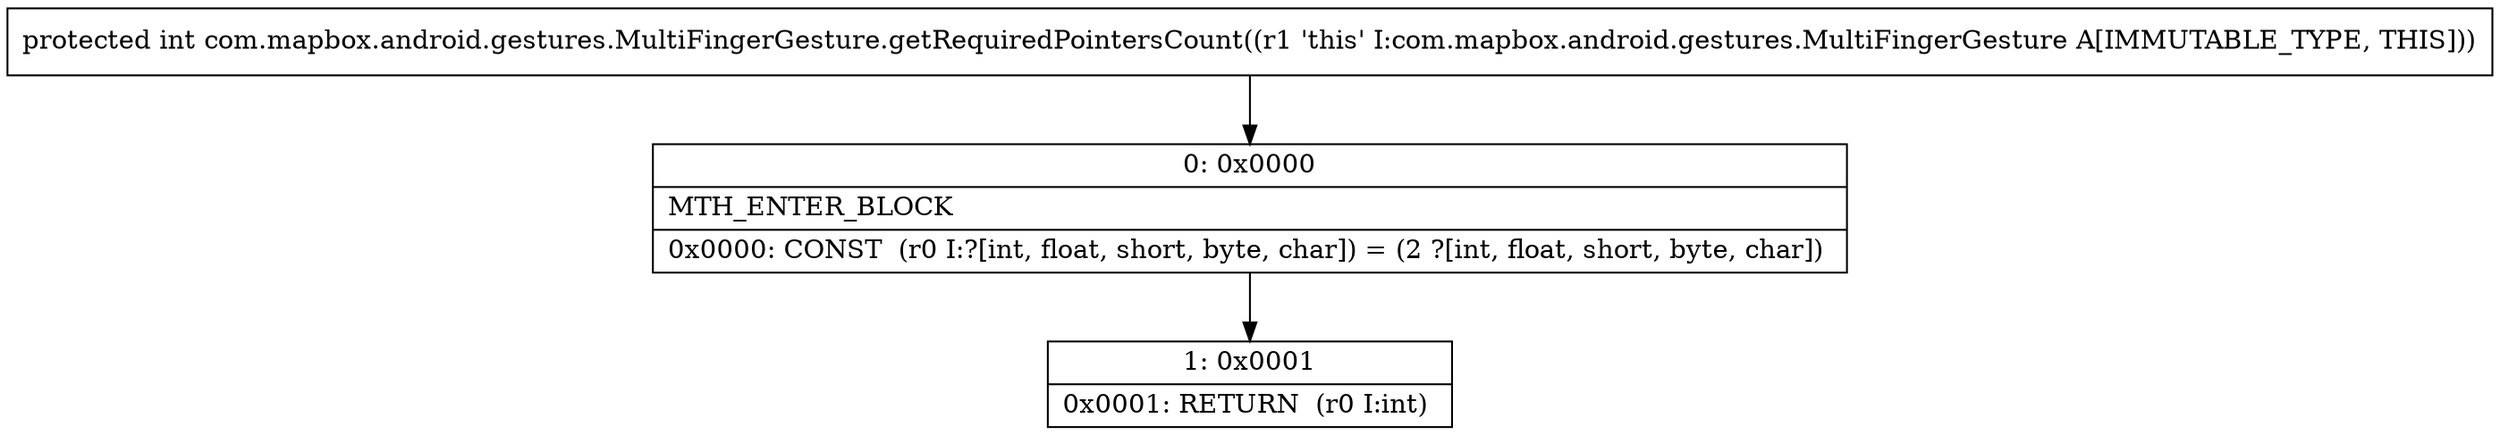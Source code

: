 digraph "CFG forcom.mapbox.android.gestures.MultiFingerGesture.getRequiredPointersCount()I" {
Node_0 [shape=record,label="{0\:\ 0x0000|MTH_ENTER_BLOCK\l|0x0000: CONST  (r0 I:?[int, float, short, byte, char]) = (2 ?[int, float, short, byte, char]) \l}"];
Node_1 [shape=record,label="{1\:\ 0x0001|0x0001: RETURN  (r0 I:int) \l}"];
MethodNode[shape=record,label="{protected int com.mapbox.android.gestures.MultiFingerGesture.getRequiredPointersCount((r1 'this' I:com.mapbox.android.gestures.MultiFingerGesture A[IMMUTABLE_TYPE, THIS])) }"];
MethodNode -> Node_0;
Node_0 -> Node_1;
}

